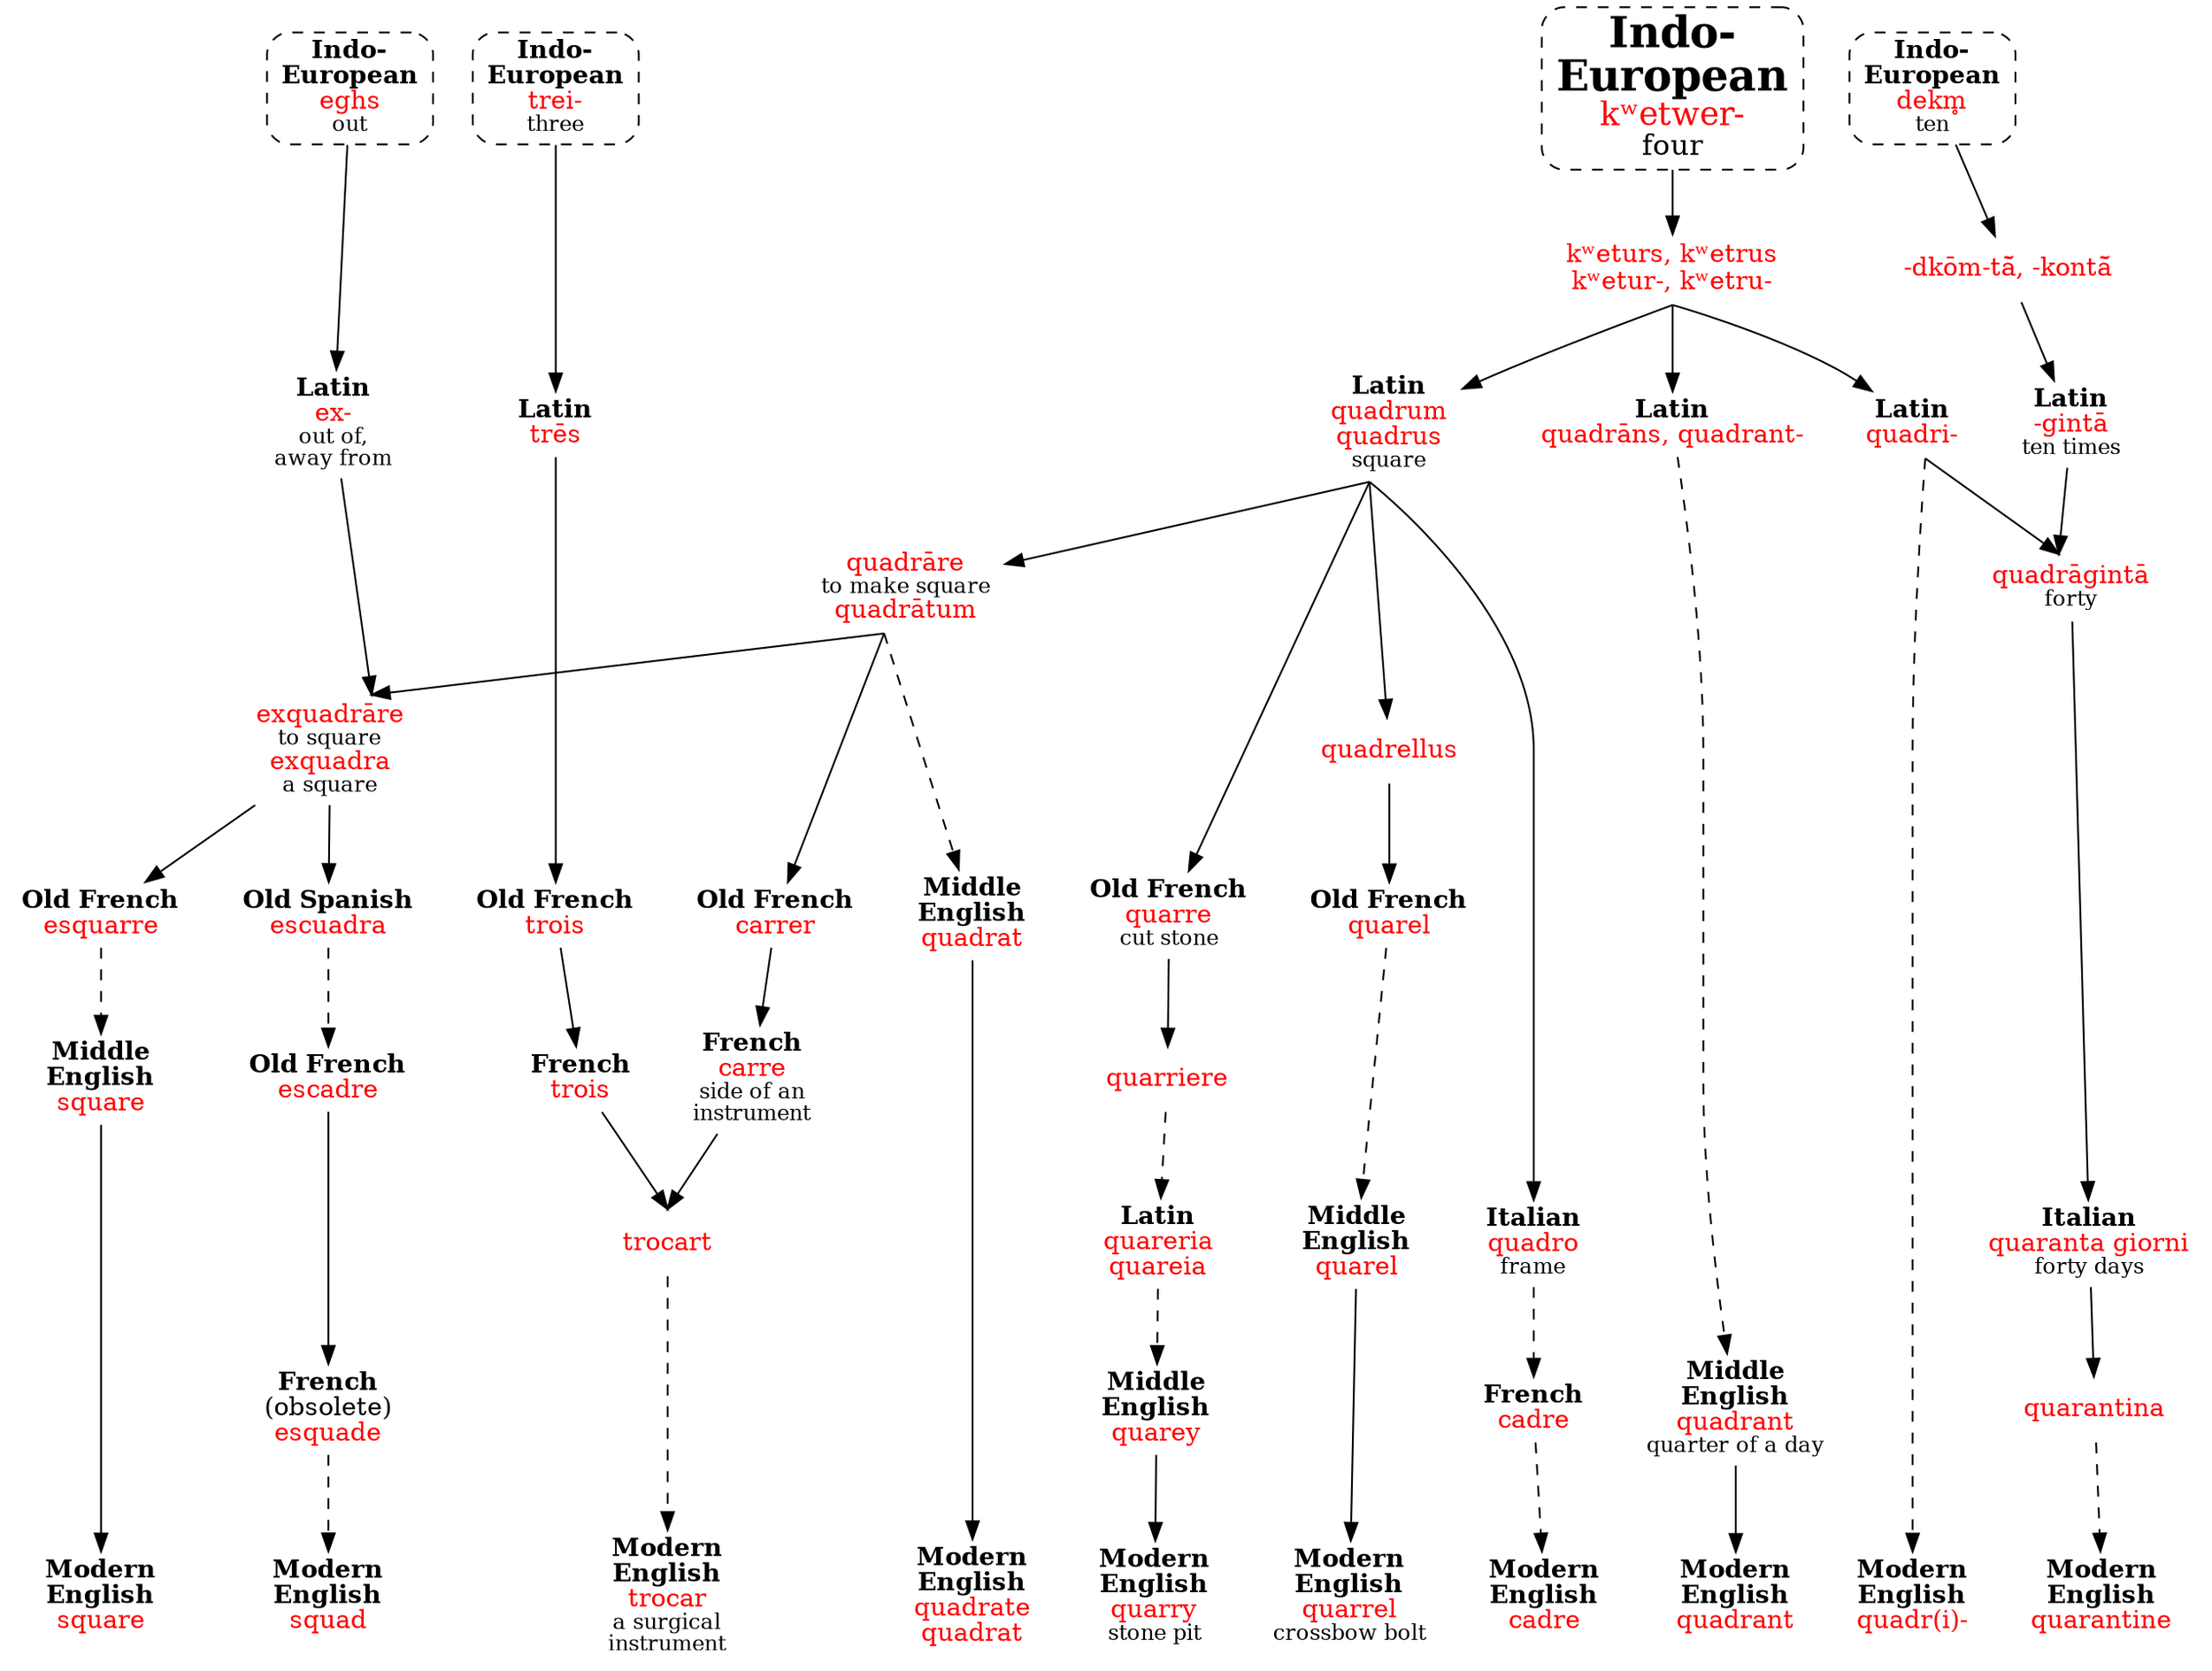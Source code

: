 strict digraph {
/* sources: */
node [shape=none]

kwetwer [label=<<font point-size="24"><b>Indo-<br/>European</b></font><br/><font color="red" point-size="18">kʷetwer-</font><br/><font point-size="16">four</font>> shape=box style="dashed,rounded" URL="kwetwer-four0.svg" tooltip=""]
kweturs [label=<<font color="red">kʷeturs, kʷetrus<br/>kʷetur-, kʷetru-</font>>]
kwetwer -> kweturs

// omitted: quadrille (square dance), escadrille, quadricentenary [related to L centum?]


/* dekm */
dekmIE [label=<<b>Indo-<br/>European</b><br/><font color="red">dekm̥</font><br/><font point-size="12">ten</font>> shape=box style="dashed,rounded" URL="dekm-ten.svg"] // not made
kontaIE [label=<<font color="red">-dkōm-tā̆, -kontā̆</font>>]
gintaL [label=<<b>Latin</b><br/><font color="red">-gintā</font><br/><font point-size="12">ten times</font>>]
dekmIE -> kontaIE [sametail=1]
kontaIE -> gintaL

/* quadri-, quadr-, quadra-, quadru- */
quadriL [label=<<b>Latin</b><br/><font color="red">quadri-</font>>]
quadri [label=<<b>Modern<br/>English</b><br/><font color="red">quadr(i)-</font>>]
kweturs -> quadriL [sametail=1]
quadriL -> quadri [sametail=1 style=dashed]

/* quarry, quarrel */
quadrumL [label=<<b>Latin</b><br/><font color="red">quadrum<br/>quadrus</font><br/><font point-size="12">square</font>>] // why masc & neut?
quarreOF [label=<<b>Old French</b><br/><font color="red">quarre</font><br/><font point-size="12">cut stone</font>>] // Vulgar
quarriereOF [label=<<font color="red">quarriere</font>>] // quarry?
quareiaL [label=<<b>Latin</b><br/><font color="red">quareria<br/>quareia</font>>]
quareyME [label=<<b>Middle<br/>English</b><br/><font color="red">quarey</font>>]
quarry [label=<<b>Modern<br/>English</b><br/><font color="red">quarry</font><br/><font point-size="12">stone pit</font>>]
kweturs -> quadrumL [sametail=1]
quadrumL -> quarreOF [sametail=1]
quarreOF -> quarriereOF
quarriereOF -> quareiaL -> quareyME [style=dashed]
quareyME -> quarry
quadrellusL [label=<<font color="red">quadrellus</font>>] // Vulgar
quarelOF [label=<<b>Old French</b><br/><font color="red">quarel</font>>]
quarelME [label=<<b>Middle<br/>English</b><br/><font color="red">quarel</font>>]
quarrel [label=<<b>Modern<br/>English</b><br/><font color="red">quarrel</font><br/><font point-size="12">crossbow bolt</font>>]
quadrumL -> quadrellusL [sametail=1]
quadrellusL -> quarelOF
quarelOF -> quarelME [style=dashed]
quarelME -> quarrel

/* quadrate, quadrat */
quadrareL [label=<<font color="red">quadrāre</font><br/><font point-size="12">to make square</font><br/><font color="red">quadrātum</font>>]
quadratME [label=<<b>Middle<br/>English</b><br/><font color="red">quadrat</font>>]
quadrate [label=<<b>Modern<br/>English</b><br/><font color="red">quadrate<br/>quadrat</font>>]
quadrumL -> quadrareL [sametail=1]
quadrareL -> quadratME [style=dashed sametail=1]
quadratME -> quadrate

/* cadre */
quadroI [label=<<b>Italian</b><br/><font color="red">quadro</font><br/><font point-size="12">frame</font>>]
cadreF [label=<<b>French</b><br/><font color="red">cadre</font>>]
cadre [label=<<b>Modern<br/>English</b><br/><font color="red">cadre</font>>] 
quadrumL -> quadroI [sametail=1]
quadroI -> cadreF -> cadre [style=dashed weight=2]

/* square, squad */
eghsIE [label=<<b>Indo-<br/>European</b><br/><font color="red">eghs</font><br/><font point-size="12">out</font>> shape=box style="dashed,rounded" URL="eghs-out.svg"]
exL [label=<<b>Latin</b><br/><font color="red">ex-</font><br/><font point-size="12">out of,<br/>away from</font>>]
eghsIE -> exL
exquadraL  [label=<<font color="red">exquadrāre</font><br/><font point-size="12">to square</font><br/><font color="red">exquadra</font><br/><font point-size="12">a square</font>>] // check defs? both unattested
exL -> exquadraL [samehead=1]
quadrareL -> exquadraL [sametail=1 samehead=1]
esquarreOF [label=<<b>Old French</b><br/><font color="red">esquarre</font>>]
squareME [label=<<b>Middle<br/>English</b><br/><font color="red">square</font>>]
square [label=<<b>Modern<br/>English</b><br/><font color="red">square</font>>]
exquadraL -> esquarreOF [sametail=1]
esquarreOF -> squareME [style=dashed]
squareME -> square
escuadraOS [label=<<b>Old Spanish</b><br/><font color="red">escuadra</font>>] // also Old Italian "squadra" (add if there's room for a diamond)
escadreOF [label=<<b>Old French</b><br/><font color="red">escadre</font>>]
esquadeF [label=<<b>French</b><br/>(obsolete)<br/><font color="red">esquade</font>>]
squad [label=<<b>Modern<br/>English</b><br/><font color="red">squad</font>>]
exquadraL -> escuadraOS
escuadraOS -> escadreOF [style=dashed]
escadreOF -> esquadeF
esquadeF -> squad [style=dashed]

/* trocar */
treiIE [label=<<b>Indo-<br/>European</b><br/><font color="red">trei-</font><br/><font point-size="12">three</font>> shape=box style="dashed,rounded" URL="trei-three.svg"]
tresL [label=<<b>Latin</b><br/><font color="red">trēs</font>>]
troisOF [label=<<b>Old French</b><br/><font color="red">trois</font>>]
troisF [label=<<b>French</b><br/><font color="red">trois</font>>]
treiIE -> tresL -> troisOF -> troisF
carrerOF [label=<<b>Old French</b><br/><font color="red">carrer</font>>]
carreF [label=<<b>French</b><br/><font color="red">carre</font><br/><font point-size="12">side of an<br/>instrument</font>>]
quadrareL -> carrerOF [sametail=1]
carrerOF -> carreF
trocartF [label=<<font color="red">trocart</font>>]
trocar [label=<<b>Modern<br/>English</b><br/><font color="red">trocar</font><br/><font point-size="12">a surgical<br/>instrument</font>>]
{ troisF carreF } -> trocartF [samehead=1]
trocartF -> trocar [style=dashed]

/* quadrant */
quadransL [label=<<b>Latin</b><br/><font color="red">quadrāns, quadrant-</font>>] // "a fourth part"
quadrantME [label=<<b>Middle<br/>English</b><br/><font color="red">quadrant</font><br/><font point-size="12">quarter of a day</font>>]
quadrant [label=<<b>Modern<br/>English</b><br/><font color="red">quadrant</font>>]
kweturs -> quadransL [sametail=1]
quadransL -> quadrantME [style=dashed]
quadrantME -> quadrant [weight=2]

/* quarantine */
quadragintaL [label=<<font color="red">quadrāgintā</font><br/><font point-size="12">forty</font>>]
quadriL -> quadragintaL [sametail=1 samehead=1] // quadri-?
gintaL -> quadragintaL [samehead=1]
quarantaI [label=<<b>Italian</b><br/><font color="red">quaranta giorni</font><br/><font point-size="12">forty days</font>>]
quarantinaI [label=<<font color="red">quarantina</font>>]
quarantine [label=<<b>Modern<br/>English</b><br/><font color="red">quarantine</font>>]
quadragintaL -> quarantaI -> quarantinaI
quarantinaI -> quarantine [style=dashed]

{ rank=sink quadri quarry quarrel quadrate quadrant cadre square squad quarantine trocar }
{ rank=source eghsIE treiIE kwetwer dekmIE }
{ rank=same quarantaI quadroI }
{ rank=same troisF -> carreF [style=invis] }
// dekmIE -> kwetwer [style=invis]
eghsIE -> treiIE -> kwetwer -> dekmIE [style=invis]
{ rank=same quarelOF esquarreOF troisOF carrerOF quarreOF }
{ rank=same gintaL quadriL quadrumL tresL exL quadransL }
// quadransL -> quadrumL [style=invis]
troisOF -> carrerOF [style=invis]
}
